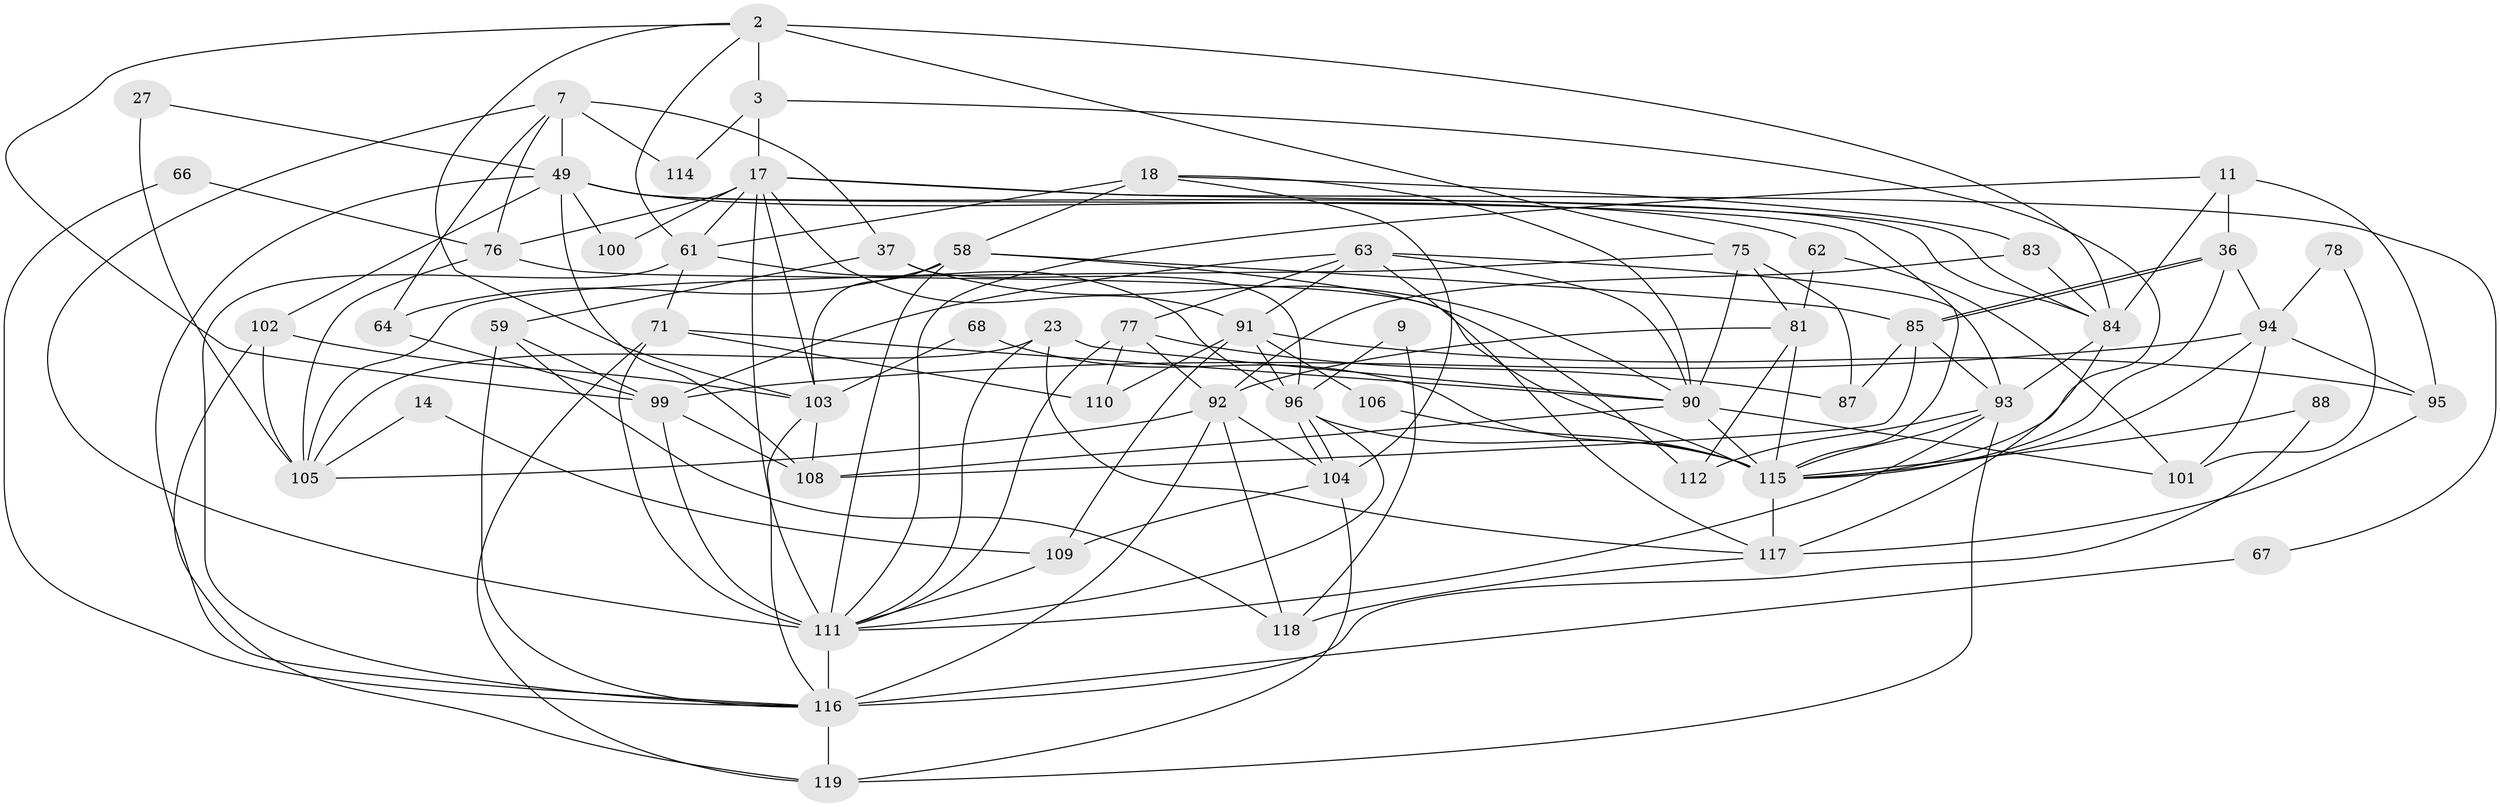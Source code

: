 // original degree distribution, {3: 0.3025210084033613, 7: 0.04201680672268908, 4: 0.2184873949579832, 6: 0.09243697478991597, 2: 0.13445378151260504, 5: 0.19327731092436976, 8: 0.01680672268907563}
// Generated by graph-tools (version 1.1) at 2025/49/03/09/25 04:49:55]
// undirected, 59 vertices, 149 edges
graph export_dot {
graph [start="1"]
  node [color=gray90,style=filled];
  2;
  3;
  7;
  9;
  11;
  14;
  17 [super="+4+12"];
  18 [super="+8"];
  23;
  27 [super="+21"];
  36;
  37 [super="+6"];
  49 [super="+38+42"];
  58 [super="+46"];
  59;
  61 [super="+39"];
  62;
  63 [super="+30"];
  64 [super="+31"];
  66;
  67;
  68;
  71;
  75 [super="+73+48"];
  76 [super="+15"];
  77 [super="+55"];
  78;
  81 [super="+28"];
  83 [super="+47"];
  84 [super="+40"];
  85;
  87;
  88;
  90 [super="+86+79"];
  91 [super="+80"];
  92 [super="+43"];
  93 [super="+57"];
  94 [super="+82"];
  95 [super="+25"];
  96 [super="+60+72"];
  99 [super="+26+74"];
  100;
  101;
  102;
  103 [super="+54+69"];
  104 [super="+97"];
  105 [super="+89"];
  106;
  108 [super="+51"];
  109;
  110;
  111 [super="+98+50"];
  112;
  114;
  115 [super="+70+107"];
  116 [super="+19+65"];
  117 [super="+113"];
  118;
  119 [super="+41+45"];
  2 -- 61;
  2 -- 75 [weight=2];
  2 -- 3;
  2 -- 84;
  2 -- 103;
  2 -- 99;
  3 -- 17;
  3 -- 114;
  3 -- 115;
  7 -- 37 [weight=2];
  7 -- 49;
  7 -- 64;
  7 -- 114;
  7 -- 76;
  7 -- 111;
  9 -- 118;
  9 -- 96;
  11 -- 36;
  11 -- 95 [weight=2];
  11 -- 111;
  11 -- 84;
  14 -- 109;
  14 -- 105;
  17 -- 84;
  17 -- 76 [weight=2];
  17 -- 61;
  17 -- 67;
  17 -- 100;
  17 -- 91;
  17 -- 111 [weight=3];
  17 -- 103;
  18 -- 58 [weight=2];
  18 -- 104;
  18 -- 90;
  18 -- 83;
  18 -- 61;
  23 -- 90 [weight=2];
  23 -- 105;
  23 -- 111;
  23 -- 117;
  27 -- 105 [weight=3];
  27 -- 49;
  36 -- 85;
  36 -- 85;
  36 -- 115;
  36 -- 94;
  37 -- 59;
  37 -- 90;
  37 -- 96;
  49 -- 116;
  49 -- 108 [weight=2];
  49 -- 62;
  49 -- 115;
  49 -- 100;
  49 -- 102;
  49 -- 84;
  58 -- 64;
  58 -- 112;
  58 -- 85;
  58 -- 111;
  58 -- 103;
  59 -- 99;
  59 -- 118;
  59 -- 116;
  61 -- 71;
  61 -- 116;
  61 -- 96;
  62 -- 101;
  62 -- 81;
  63 -- 99;
  63 -- 90;
  63 -- 93;
  63 -- 77;
  63 -- 117;
  63 -- 91;
  64 -- 99 [weight=2];
  66 -- 76;
  66 -- 116;
  67 -- 116;
  68 -- 115;
  68 -- 103;
  71 -- 110;
  71 -- 111;
  71 -- 90;
  71 -- 119;
  75 -- 90 [weight=3];
  75 -- 105 [weight=2];
  75 -- 87;
  75 -- 81;
  76 -- 105;
  76 -- 115;
  77 -- 110;
  77 -- 111;
  77 -- 92;
  77 -- 87;
  78 -- 101;
  78 -- 94;
  81 -- 112;
  81 -- 92;
  81 -- 115;
  83 -- 92;
  83 -- 84;
  84 -- 117;
  84 -- 93;
  85 -- 108 [weight=2];
  85 -- 87;
  85 -- 93;
  88 -- 116;
  88 -- 115;
  90 -- 115 [weight=3];
  90 -- 101;
  90 -- 108;
  91 -- 110;
  91 -- 106;
  91 -- 96 [weight=2];
  91 -- 109;
  91 -- 95;
  92 -- 116 [weight=2];
  92 -- 104;
  92 -- 118;
  92 -- 105;
  93 -- 115 [weight=3];
  93 -- 112;
  93 -- 111;
  93 -- 119;
  94 -- 101;
  94 -- 115;
  94 -- 99 [weight=2];
  94 -- 95;
  95 -- 117;
  96 -- 104 [weight=3];
  96 -- 104;
  96 -- 111;
  96 -- 115;
  99 -- 108 [weight=2];
  99 -- 111;
  102 -- 103;
  102 -- 105;
  102 -- 119;
  103 -- 116;
  103 -- 108;
  104 -- 109;
  104 -- 119;
  106 -- 115;
  109 -- 111;
  111 -- 116 [weight=2];
  115 -- 117 [weight=2];
  116 -- 119;
  117 -- 118;
}
